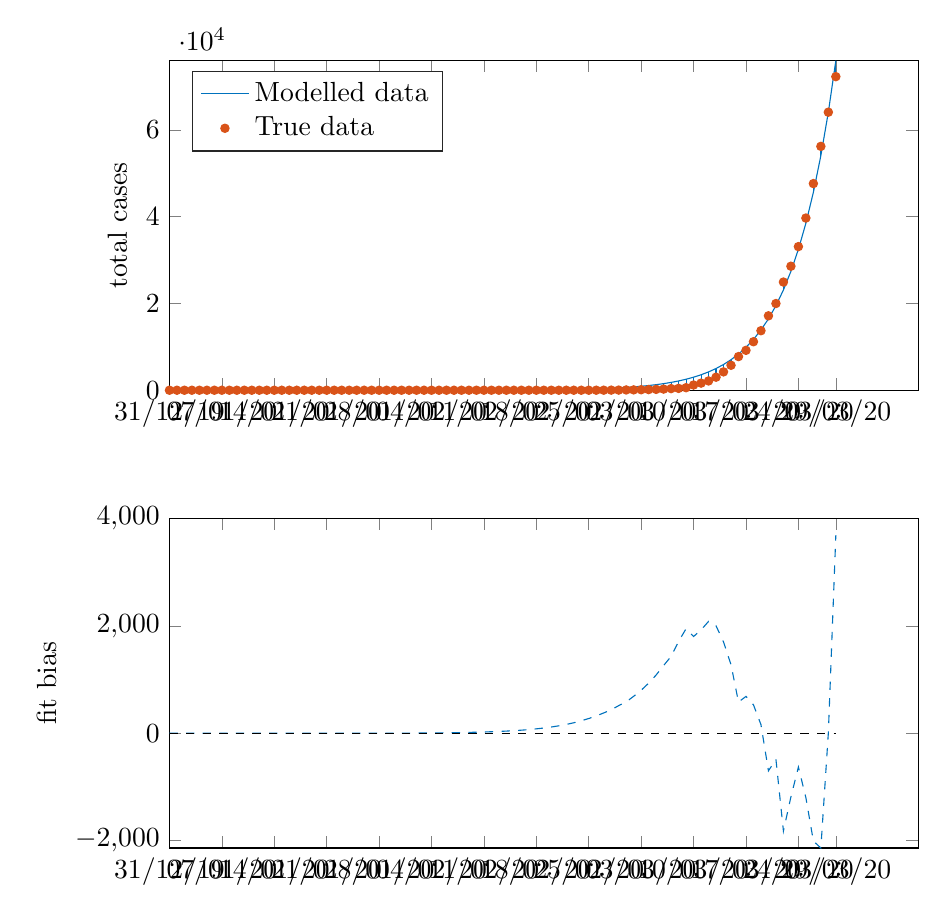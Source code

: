 % This file was created by matlab2tikz.
% Minimal pgfplots version: 1.3
%
\definecolor{mycolor1}{rgb}{0.0,0.447,0.741}%
\definecolor{mycolor2}{rgb}{0.85,0.325,0.098}%
%
\begin{tikzpicture}

\begin{axis}[%
width=9.509cm,
height=4.186cm,
at={(0cm,5.814cm)},
scale only axis,
xmin=0,
xmax=100,
xtick={0,7,14,21,28,35,42,49,56,63,70,77,84,89},
xticklabels={{31/12/19},{07/01/20},{14/01/20},{21/01/20},{28/01/20},{04/02/20},{11/02/20},{18/02/20},{25/02/20},{03/03/20},{10/03/20},{17/03/20},{24/03/20},{29/03/20}},
ymin=0,
ymax=75935,
ylabel={total cases},
legend style={at={(0.03,0.97)},anchor=north west,legend cell align=left,align=left,draw=white!15!black}
]
\addplot [color=mycolor1,solid]
  table[row sep=crcr]{%
0	0\\
1	0\\
2	0\\
3	0\\
4	0\\
5	0\\
6	0\\
7	0\\
8	0\\
9	0\\
10	0\\
11	0\\
12	0\\
13	0\\
14	0\\
15	0\\
16	0\\
17	0\\
18	0\\
19	1\\
20	1\\
21	1\\
22	1\\
23	1\\
24	1\\
25	1\\
26	2\\
27	2\\
28	2\\
29	3\\
30	3\\
31	4\\
32	5\\
33	6\\
34	7\\
35	8\\
36	9\\
37	11\\
38	13\\
39	15\\
40	18\\
41	22\\
42	26\\
43	31\\
44	36\\
45	43\\
46	51\\
47	60\\
48	71\\
49	85\\
50	100\\
51	119\\
52	141\\
53	167\\
54	198\\
55	235\\
56	278\\
57	330\\
58	391\\
59	463\\
60	549\\
61	651\\
62	772\\
63	915\\
64	1084\\
65	1285\\
66	1523\\
67	1805\\
68	2140\\
69	2536\\
70	3006\\
71	3563\\
72	4223\\
73	5005\\
74	5932\\
75	7031\\
76	8334\\
77	9878\\
78	11708\\
79	13877\\
80	16448\\
81	19495\\
82	23107\\
83	27388\\
84	32461\\
85	38475\\
86	45604\\
87	54052\\
88	64066\\
89	75935\\
};
\addlegendentry{Modelled data};

\addplot[only marks,mark=*,mark options={},mark size=1.5pt,color=mycolor2] plot table[row sep=crcr,]{%
0	0\\
1	0\\
2	0\\
3	0\\
4	0\\
5	0\\
6	0\\
7	0\\
8	0\\
9	0\\
10	0\\
11	0\\
12	0\\
13	0\\
14	0\\
15	0\\
16	0\\
17	0\\
18	0\\
19	0\\
20	0\\
21	0\\
22	0\\
23	0\\
24	0\\
25	0\\
26	0\\
27	0\\
28	0\\
29	0\\
30	0\\
31	0\\
32	1\\
33	1\\
34	1\\
35	1\\
36	1\\
37	1\\
38	1\\
39	1\\
40	1\\
41	2\\
42	2\\
43	2\\
44	2\\
45	2\\
46	2\\
47	2\\
48	2\\
49	2\\
50	2\\
51	2\\
52	2\\
53	2\\
54	2\\
55	2\\
56	3\\
57	7\\
58	12\\
59	25\\
60	34\\
61	66\\
62	83\\
63	114\\
64	151\\
65	200\\
66	261\\
67	374\\
68	430\\
69	589\\
70	1204\\
71	1639\\
72	2140\\
73	3004\\
74	4231\\
75	5753\\
76	7753\\
77	9191\\
78	11178\\
79	13716\\
80	17147\\
81	19980\\
82	24926\\
83	28572\\
84	33089\\
85	39673\\
86	47610\\
87	56188\\
88	64059\\
89	72248\\
};
\addlegendentry{True data};

\addplot [color=mycolor1,solid,forget plot]
  table[row sep=crcr]{%
0	0\\
0	0\\
};
\addplot [color=mycolor1,solid,forget plot]
  table[row sep=crcr]{%
1	0\\
1	0\\
};
\addplot [color=mycolor1,solid,forget plot]
  table[row sep=crcr]{%
2	0\\
2	0\\
};
\addplot [color=mycolor1,solid,forget plot]
  table[row sep=crcr]{%
3	0\\
3	0\\
};
\addplot [color=mycolor1,solid,forget plot]
  table[row sep=crcr]{%
4	0\\
4	0\\
};
\addplot [color=mycolor1,solid,forget plot]
  table[row sep=crcr]{%
5	0\\
5	0\\
};
\addplot [color=mycolor1,solid,forget plot]
  table[row sep=crcr]{%
6	0\\
6	0\\
};
\addplot [color=mycolor1,solid,forget plot]
  table[row sep=crcr]{%
7	0\\
7	0\\
};
\addplot [color=mycolor1,solid,forget plot]
  table[row sep=crcr]{%
8	0\\
8	0\\
};
\addplot [color=mycolor1,solid,forget plot]
  table[row sep=crcr]{%
9	0\\
9	0\\
};
\addplot [color=mycolor1,solid,forget plot]
  table[row sep=crcr]{%
10	0\\
10	0\\
};
\addplot [color=mycolor1,solid,forget plot]
  table[row sep=crcr]{%
11	0\\
11	0\\
};
\addplot [color=mycolor1,solid,forget plot]
  table[row sep=crcr]{%
12	0\\
12	0\\
};
\addplot [color=mycolor1,solid,forget plot]
  table[row sep=crcr]{%
13	0\\
13	0\\
};
\addplot [color=mycolor1,solid,forget plot]
  table[row sep=crcr]{%
14	0\\
14	0\\
};
\addplot [color=mycolor1,solid,forget plot]
  table[row sep=crcr]{%
15	0\\
15	0\\
};
\addplot [color=mycolor1,solid,forget plot]
  table[row sep=crcr]{%
16	0\\
16	0\\
};
\addplot [color=mycolor1,solid,forget plot]
  table[row sep=crcr]{%
17	0\\
17	0\\
};
\addplot [color=mycolor1,solid,forget plot]
  table[row sep=crcr]{%
18	0\\
18	0\\
};
\addplot [color=mycolor1,solid,forget plot]
  table[row sep=crcr]{%
19	0\\
19	1\\
};
\addplot [color=mycolor1,solid,forget plot]
  table[row sep=crcr]{%
20	0\\
20	1\\
};
\addplot [color=mycolor1,solid,forget plot]
  table[row sep=crcr]{%
21	0\\
21	1\\
};
\addplot [color=mycolor1,solid,forget plot]
  table[row sep=crcr]{%
22	0\\
22	1\\
};
\addplot [color=mycolor1,solid,forget plot]
  table[row sep=crcr]{%
23	0\\
23	1\\
};
\addplot [color=mycolor1,solid,forget plot]
  table[row sep=crcr]{%
24	0\\
24	1\\
};
\addplot [color=mycolor1,solid,forget plot]
  table[row sep=crcr]{%
25	0\\
25	1\\
};
\addplot [color=mycolor1,solid,forget plot]
  table[row sep=crcr]{%
26	0\\
26	2\\
};
\addplot [color=mycolor1,solid,forget plot]
  table[row sep=crcr]{%
27	0\\
27	2\\
};
\addplot [color=mycolor1,solid,forget plot]
  table[row sep=crcr]{%
28	0\\
28	2\\
};
\addplot [color=mycolor1,solid,forget plot]
  table[row sep=crcr]{%
29	0\\
29	3\\
};
\addplot [color=mycolor1,solid,forget plot]
  table[row sep=crcr]{%
30	0\\
30	3\\
};
\addplot [color=mycolor1,solid,forget plot]
  table[row sep=crcr]{%
31	0\\
31	4\\
};
\addplot [color=mycolor1,solid,forget plot]
  table[row sep=crcr]{%
32	1\\
32	5\\
};
\addplot [color=mycolor1,solid,forget plot]
  table[row sep=crcr]{%
33	1\\
33	6\\
};
\addplot [color=mycolor1,solid,forget plot]
  table[row sep=crcr]{%
34	1\\
34	7\\
};
\addplot [color=mycolor1,solid,forget plot]
  table[row sep=crcr]{%
35	1\\
35	8\\
};
\addplot [color=mycolor1,solid,forget plot]
  table[row sep=crcr]{%
36	1\\
36	9\\
};
\addplot [color=mycolor1,solid,forget plot]
  table[row sep=crcr]{%
37	1\\
37	11\\
};
\addplot [color=mycolor1,solid,forget plot]
  table[row sep=crcr]{%
38	1\\
38	13\\
};
\addplot [color=mycolor1,solid,forget plot]
  table[row sep=crcr]{%
39	1\\
39	15\\
};
\addplot [color=mycolor1,solid,forget plot]
  table[row sep=crcr]{%
40	1\\
40	18\\
};
\addplot [color=mycolor1,solid,forget plot]
  table[row sep=crcr]{%
41	2\\
41	22\\
};
\addplot [color=mycolor1,solid,forget plot]
  table[row sep=crcr]{%
42	2\\
42	26\\
};
\addplot [color=mycolor1,solid,forget plot]
  table[row sep=crcr]{%
43	2\\
43	31\\
};
\addplot [color=mycolor1,solid,forget plot]
  table[row sep=crcr]{%
44	2\\
44	36\\
};
\addplot [color=mycolor1,solid,forget plot]
  table[row sep=crcr]{%
45	2\\
45	43\\
};
\addplot [color=mycolor1,solid,forget plot]
  table[row sep=crcr]{%
46	2\\
46	51\\
};
\addplot [color=mycolor1,solid,forget plot]
  table[row sep=crcr]{%
47	2\\
47	60\\
};
\addplot [color=mycolor1,solid,forget plot]
  table[row sep=crcr]{%
48	2\\
48	71\\
};
\addplot [color=mycolor1,solid,forget plot]
  table[row sep=crcr]{%
49	2\\
49	85\\
};
\addplot [color=mycolor1,solid,forget plot]
  table[row sep=crcr]{%
50	2\\
50	100\\
};
\addplot [color=mycolor1,solid,forget plot]
  table[row sep=crcr]{%
51	2\\
51	119\\
};
\addplot [color=mycolor1,solid,forget plot]
  table[row sep=crcr]{%
52	2\\
52	141\\
};
\addplot [color=mycolor1,solid,forget plot]
  table[row sep=crcr]{%
53	2\\
53	167\\
};
\addplot [color=mycolor1,solid,forget plot]
  table[row sep=crcr]{%
54	2\\
54	198\\
};
\addplot [color=mycolor1,solid,forget plot]
  table[row sep=crcr]{%
55	2\\
55	235\\
};
\addplot [color=mycolor1,solid,forget plot]
  table[row sep=crcr]{%
56	3\\
56	278\\
};
\addplot [color=mycolor1,solid,forget plot]
  table[row sep=crcr]{%
57	7\\
57	330\\
};
\addplot [color=mycolor1,solid,forget plot]
  table[row sep=crcr]{%
58	12\\
58	391\\
};
\addplot [color=mycolor1,solid,forget plot]
  table[row sep=crcr]{%
59	25\\
59	463\\
};
\addplot [color=mycolor1,solid,forget plot]
  table[row sep=crcr]{%
60	34\\
60	549\\
};
\addplot [color=mycolor1,solid,forget plot]
  table[row sep=crcr]{%
61	66\\
61	651\\
};
\addplot [color=mycolor1,solid,forget plot]
  table[row sep=crcr]{%
62	83\\
62	772\\
};
\addplot [color=mycolor1,solid,forget plot]
  table[row sep=crcr]{%
63	114\\
63	915\\
};
\addplot [color=mycolor1,solid,forget plot]
  table[row sep=crcr]{%
64	151\\
64	1084\\
};
\addplot [color=mycolor1,solid,forget plot]
  table[row sep=crcr]{%
65	200\\
65	1285\\
};
\addplot [color=mycolor1,solid,forget plot]
  table[row sep=crcr]{%
66	261\\
66	1523\\
};
\addplot [color=mycolor1,solid,forget plot]
  table[row sep=crcr]{%
67	374\\
67	1805\\
};
\addplot [color=mycolor1,solid,forget plot]
  table[row sep=crcr]{%
68	430\\
68	2140\\
};
\addplot [color=mycolor1,solid,forget plot]
  table[row sep=crcr]{%
69	589\\
69	2536\\
};
\addplot [color=mycolor1,solid,forget plot]
  table[row sep=crcr]{%
70	1204\\
70	3006\\
};
\addplot [color=mycolor1,solid,forget plot]
  table[row sep=crcr]{%
71	1639\\
71	3563\\
};
\addplot [color=mycolor1,solid,forget plot]
  table[row sep=crcr]{%
72	2140\\
72	4223\\
};
\addplot [color=mycolor1,solid,forget plot]
  table[row sep=crcr]{%
73	3004\\
73	5005\\
};
\addplot [color=mycolor1,solid,forget plot]
  table[row sep=crcr]{%
74	4231\\
74	5932\\
};
\addplot [color=mycolor1,solid,forget plot]
  table[row sep=crcr]{%
75	5753\\
75	7031\\
};
\addplot [color=mycolor1,solid,forget plot]
  table[row sep=crcr]{%
76	7753\\
76	8334\\
};
\addplot [color=mycolor1,solid,forget plot]
  table[row sep=crcr]{%
77	9191\\
77	9878\\
};
\addplot [color=mycolor1,solid,forget plot]
  table[row sep=crcr]{%
78	11178\\
78	11708\\
};
\addplot [color=mycolor1,solid,forget plot]
  table[row sep=crcr]{%
79	13716\\
79	13877\\
};
\addplot [color=mycolor1,solid,forget plot]
  table[row sep=crcr]{%
80	17147\\
80	16448\\
};
\addplot [color=mycolor1,solid,forget plot]
  table[row sep=crcr]{%
81	19980\\
81	19495\\
};
\addplot [color=mycolor1,solid,forget plot]
  table[row sep=crcr]{%
82	24926\\
82	23107\\
};
\addplot [color=mycolor1,solid,forget plot]
  table[row sep=crcr]{%
83	28572\\
83	27388\\
};
\addplot [color=mycolor1,solid,forget plot]
  table[row sep=crcr]{%
84	33089\\
84	32461\\
};
\addplot [color=mycolor1,solid,forget plot]
  table[row sep=crcr]{%
85	39673\\
85	38475\\
};
\addplot [color=mycolor1,solid,forget plot]
  table[row sep=crcr]{%
86	47610\\
86	45604\\
};
\addplot [color=mycolor1,solid,forget plot]
  table[row sep=crcr]{%
87	56188\\
87	54052\\
};
\addplot [color=mycolor1,solid,forget plot]
  table[row sep=crcr]{%
88	64059\\
88	64066\\
};
\addplot [color=mycolor1,solid,forget plot]
  table[row sep=crcr]{%
89	72248\\
89	75935\\
};
\end{axis}

\begin{axis}[%
width=9.509cm,
height=4.186cm,
at={(0cm,0cm)},
scale only axis,
xmin=0,
xmax=100,
xtick={0,7,14,21,28,35,42,49,56,63,70,77,84,89},
xticklabels={{31/12/19},{07/01/20},{14/01/20},{21/01/20},{28/01/20},{04/02/20},{11/02/20},{18/02/20},{25/02/20},{03/03/20},{10/03/20},{17/03/20},{24/03/20},{29/03/20}},
ymin=-2136,
ymax=4000,
ylabel={fit bias},
legend style={legend cell align=left,align=left,draw=white!15!black}
]
\addplot [color=mycolor1,dashed,forget plot]
  table[row sep=crcr]{%
0	0\\
1	0\\
2	0\\
3	0\\
4	0\\
5	0\\
6	0\\
7	0\\
8	0\\
9	0\\
10	0\\
11	0\\
12	0\\
13	0\\
14	0\\
15	0\\
16	0\\
17	0\\
18	0\\
19	1\\
20	1\\
21	1\\
22	1\\
23	1\\
24	1\\
25	1\\
26	2\\
27	2\\
28	2\\
29	3\\
30	3\\
31	4\\
32	4\\
33	5\\
34	6\\
35	7\\
36	8\\
37	10\\
38	12\\
39	14\\
40	17\\
41	20\\
42	24\\
43	29\\
44	34\\
45	41\\
46	49\\
47	58\\
48	69\\
49	83\\
50	98\\
51	117\\
52	139\\
53	165\\
54	196\\
55	233\\
56	275\\
57	323\\
58	379\\
59	438\\
60	515\\
61	585\\
62	689\\
63	801\\
64	933\\
65	1085\\
66	1262\\
67	1431\\
68	1710\\
69	1947\\
70	1802\\
71	1924\\
72	2083\\
73	2001\\
74	1701\\
75	1278\\
76	581\\
77	687\\
78	530\\
79	161\\
80	-699\\
81	-485\\
82	-1819\\
83	-1184\\
84	-628\\
85	-1198\\
86	-2006\\
87	-2136\\
88	7\\
89	3687\\
};
\addplot [color=black,dashed,forget plot]
  table[row sep=crcr]{%
0	0\\
89	0\\
};
\end{axis}
\end{tikzpicture}%